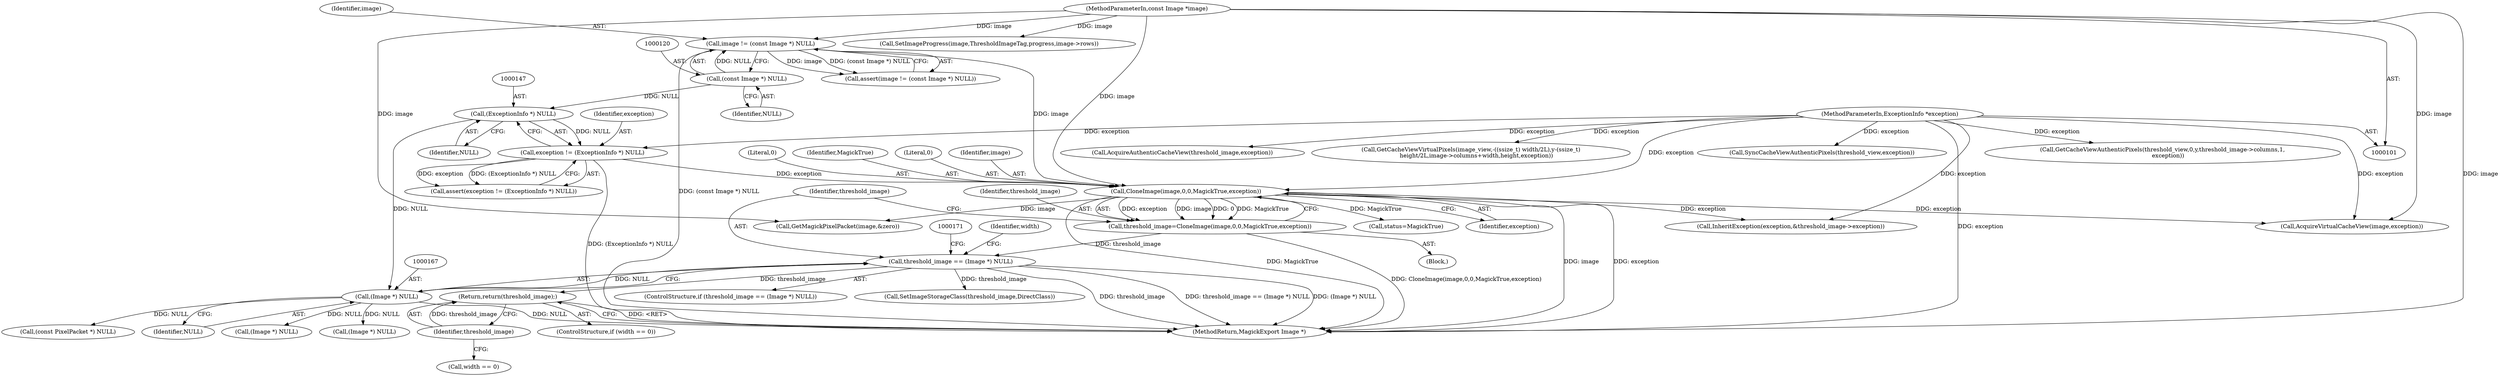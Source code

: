 digraph "0_ImageMagick_55e6dc49f1a381d9d511ee2f888fdc3e3c3e3953@pointer" {
"1000177" [label="(Return,return(threshold_image);)"];
"1000178" [label="(Identifier,threshold_image)"];
"1000164" [label="(Call,threshold_image == (Image *) NULL)"];
"1000155" [label="(Call,threshold_image=CloneImage(image,0,0,MagickTrue,exception))"];
"1000157" [label="(Call,CloneImage(image,0,0,MagickTrue,exception))"];
"1000117" [label="(Call,image != (const Image *) NULL)"];
"1000102" [label="(MethodParameterIn,const Image *image)"];
"1000119" [label="(Call,(const Image *) NULL)"];
"1000144" [label="(Call,exception != (ExceptionInfo *) NULL)"];
"1000106" [label="(MethodParameterIn,ExceptionInfo *exception)"];
"1000146" [label="(Call,(ExceptionInfo *) NULL)"];
"1000166" [label="(Call,(Image *) NULL)"];
"1000159" [label="(Literal,0)"];
"1000889" [label="(MethodReturn,MagickExport Image *)"];
"1000177" [label="(Return,return(threshold_image);)"];
"1000170" [label="(Call,(Image *) NULL)"];
"1000833" [label="(Call,SyncCacheViewAuthenticPixels(threshold_view,exception))"];
"1000166" [label="(Call,(Image *) NULL)"];
"1000158" [label="(Identifier,image)"];
"1000162" [label="(Identifier,exception)"];
"1000173" [label="(ControlStructure,if (width == 0))"];
"1000178" [label="(Identifier,threshold_image)"];
"1000282" [label="(Call,GetCacheViewAuthenticPixels(threshold_view,0,y,threshold_image->columns,1,\n      exception))"];
"1000174" [label="(Call,width == 0)"];
"1000107" [label="(Block,)"];
"1000186" [label="(Call,InheritException(exception,&threshold_image->exception))"];
"1000163" [label="(ControlStructure,if (threshold_image == (Image *) NULL))"];
"1000106" [label="(MethodParameterIn,ExceptionInfo *exception)"];
"1000224" [label="(Call,AcquireAuthenticCacheView(threshold_image,exception))"];
"1000119" [label="(Call,(const Image *) NULL)"];
"1000116" [label="(Call,assert(image != (const Image *) NULL))"];
"1000175" [label="(Identifier,width)"];
"1000197" [label="(Call,(Image *) NULL)"];
"1000160" [label="(Literal,0)"];
"1000118" [label="(Identifier,image)"];
"1000164" [label="(Call,threshold_image == (Image *) NULL)"];
"1000219" [label="(Call,AcquireVirtualCacheView(image,exception))"];
"1000102" [label="(MethodParameterIn,const Image *image)"];
"1000857" [label="(Call,SetImageProgress(image,ThresholdImageTag,progress,image->rows))"];
"1000161" [label="(Identifier,MagickTrue)"];
"1000155" [label="(Call,threshold_image=CloneImage(image,0,0,MagickTrue,exception))"];
"1000157" [label="(Call,CloneImage(image,0,0,MagickTrue,exception))"];
"1000165" [label="(Identifier,threshold_image)"];
"1000156" [label="(Identifier,threshold_image)"];
"1000145" [label="(Identifier,exception)"];
"1000117" [label="(Call,image != (const Image *) NULL)"];
"1000143" [label="(Call,assert(exception != (ExceptionInfo *) NULL))"];
"1000121" [label="(Identifier,NULL)"];
"1000295" [label="(Call,(const PixelPacket *) NULL)"];
"1000144" [label="(Call,exception != (ExceptionInfo *) NULL)"];
"1000200" [label="(Call,status=MagickTrue)"];
"1000146" [label="(Call,(ExceptionInfo *) NULL)"];
"1000206" [label="(Call,GetMagickPixelPacket(image,&zero))"];
"1000148" [label="(Identifier,NULL)"];
"1000168" [label="(Identifier,NULL)"];
"1000181" [label="(Call,SetImageStorageClass(threshold_image,DirectClass))"];
"1000258" [label="(Call,GetCacheViewVirtualPixels(image_view,-((ssize_t) width/2L),y-(ssize_t)\n      height/2L,image->columns+width,height,exception))"];
"1000177" -> "1000173"  [label="AST: "];
"1000177" -> "1000178"  [label="CFG: "];
"1000178" -> "1000177"  [label="AST: "];
"1000889" -> "1000177"  [label="CFG: "];
"1000177" -> "1000889"  [label="DDG: <RET>"];
"1000178" -> "1000177"  [label="DDG: threshold_image"];
"1000164" -> "1000177"  [label="DDG: threshold_image"];
"1000178" -> "1000174"  [label="CFG: "];
"1000164" -> "1000163"  [label="AST: "];
"1000164" -> "1000166"  [label="CFG: "];
"1000165" -> "1000164"  [label="AST: "];
"1000166" -> "1000164"  [label="AST: "];
"1000171" -> "1000164"  [label="CFG: "];
"1000175" -> "1000164"  [label="CFG: "];
"1000164" -> "1000889"  [label="DDG: threshold_image == (Image *) NULL"];
"1000164" -> "1000889"  [label="DDG: (Image *) NULL"];
"1000164" -> "1000889"  [label="DDG: threshold_image"];
"1000155" -> "1000164"  [label="DDG: threshold_image"];
"1000166" -> "1000164"  [label="DDG: NULL"];
"1000164" -> "1000181"  [label="DDG: threshold_image"];
"1000155" -> "1000107"  [label="AST: "];
"1000155" -> "1000157"  [label="CFG: "];
"1000156" -> "1000155"  [label="AST: "];
"1000157" -> "1000155"  [label="AST: "];
"1000165" -> "1000155"  [label="CFG: "];
"1000155" -> "1000889"  [label="DDG: CloneImage(image,0,0,MagickTrue,exception)"];
"1000157" -> "1000155"  [label="DDG: exception"];
"1000157" -> "1000155"  [label="DDG: image"];
"1000157" -> "1000155"  [label="DDG: 0"];
"1000157" -> "1000155"  [label="DDG: MagickTrue"];
"1000157" -> "1000162"  [label="CFG: "];
"1000158" -> "1000157"  [label="AST: "];
"1000159" -> "1000157"  [label="AST: "];
"1000160" -> "1000157"  [label="AST: "];
"1000161" -> "1000157"  [label="AST: "];
"1000162" -> "1000157"  [label="AST: "];
"1000157" -> "1000889"  [label="DDG: image"];
"1000157" -> "1000889"  [label="DDG: exception"];
"1000157" -> "1000889"  [label="DDG: MagickTrue"];
"1000117" -> "1000157"  [label="DDG: image"];
"1000102" -> "1000157"  [label="DDG: image"];
"1000144" -> "1000157"  [label="DDG: exception"];
"1000106" -> "1000157"  [label="DDG: exception"];
"1000157" -> "1000186"  [label="DDG: exception"];
"1000157" -> "1000200"  [label="DDG: MagickTrue"];
"1000157" -> "1000206"  [label="DDG: image"];
"1000157" -> "1000219"  [label="DDG: exception"];
"1000117" -> "1000116"  [label="AST: "];
"1000117" -> "1000119"  [label="CFG: "];
"1000118" -> "1000117"  [label="AST: "];
"1000119" -> "1000117"  [label="AST: "];
"1000116" -> "1000117"  [label="CFG: "];
"1000117" -> "1000889"  [label="DDG: (const Image *) NULL"];
"1000117" -> "1000116"  [label="DDG: image"];
"1000117" -> "1000116"  [label="DDG: (const Image *) NULL"];
"1000102" -> "1000117"  [label="DDG: image"];
"1000119" -> "1000117"  [label="DDG: NULL"];
"1000102" -> "1000101"  [label="AST: "];
"1000102" -> "1000889"  [label="DDG: image"];
"1000102" -> "1000206"  [label="DDG: image"];
"1000102" -> "1000219"  [label="DDG: image"];
"1000102" -> "1000857"  [label="DDG: image"];
"1000119" -> "1000121"  [label="CFG: "];
"1000120" -> "1000119"  [label="AST: "];
"1000121" -> "1000119"  [label="AST: "];
"1000119" -> "1000146"  [label="DDG: NULL"];
"1000144" -> "1000143"  [label="AST: "];
"1000144" -> "1000146"  [label="CFG: "];
"1000145" -> "1000144"  [label="AST: "];
"1000146" -> "1000144"  [label="AST: "];
"1000143" -> "1000144"  [label="CFG: "];
"1000144" -> "1000889"  [label="DDG: (ExceptionInfo *) NULL"];
"1000144" -> "1000143"  [label="DDG: exception"];
"1000144" -> "1000143"  [label="DDG: (ExceptionInfo *) NULL"];
"1000106" -> "1000144"  [label="DDG: exception"];
"1000146" -> "1000144"  [label="DDG: NULL"];
"1000106" -> "1000101"  [label="AST: "];
"1000106" -> "1000889"  [label="DDG: exception"];
"1000106" -> "1000186"  [label="DDG: exception"];
"1000106" -> "1000219"  [label="DDG: exception"];
"1000106" -> "1000224"  [label="DDG: exception"];
"1000106" -> "1000258"  [label="DDG: exception"];
"1000106" -> "1000282"  [label="DDG: exception"];
"1000106" -> "1000833"  [label="DDG: exception"];
"1000146" -> "1000148"  [label="CFG: "];
"1000147" -> "1000146"  [label="AST: "];
"1000148" -> "1000146"  [label="AST: "];
"1000146" -> "1000166"  [label="DDG: NULL"];
"1000166" -> "1000168"  [label="CFG: "];
"1000167" -> "1000166"  [label="AST: "];
"1000168" -> "1000166"  [label="AST: "];
"1000166" -> "1000889"  [label="DDG: NULL"];
"1000166" -> "1000170"  [label="DDG: NULL"];
"1000166" -> "1000197"  [label="DDG: NULL"];
"1000166" -> "1000295"  [label="DDG: NULL"];
}
